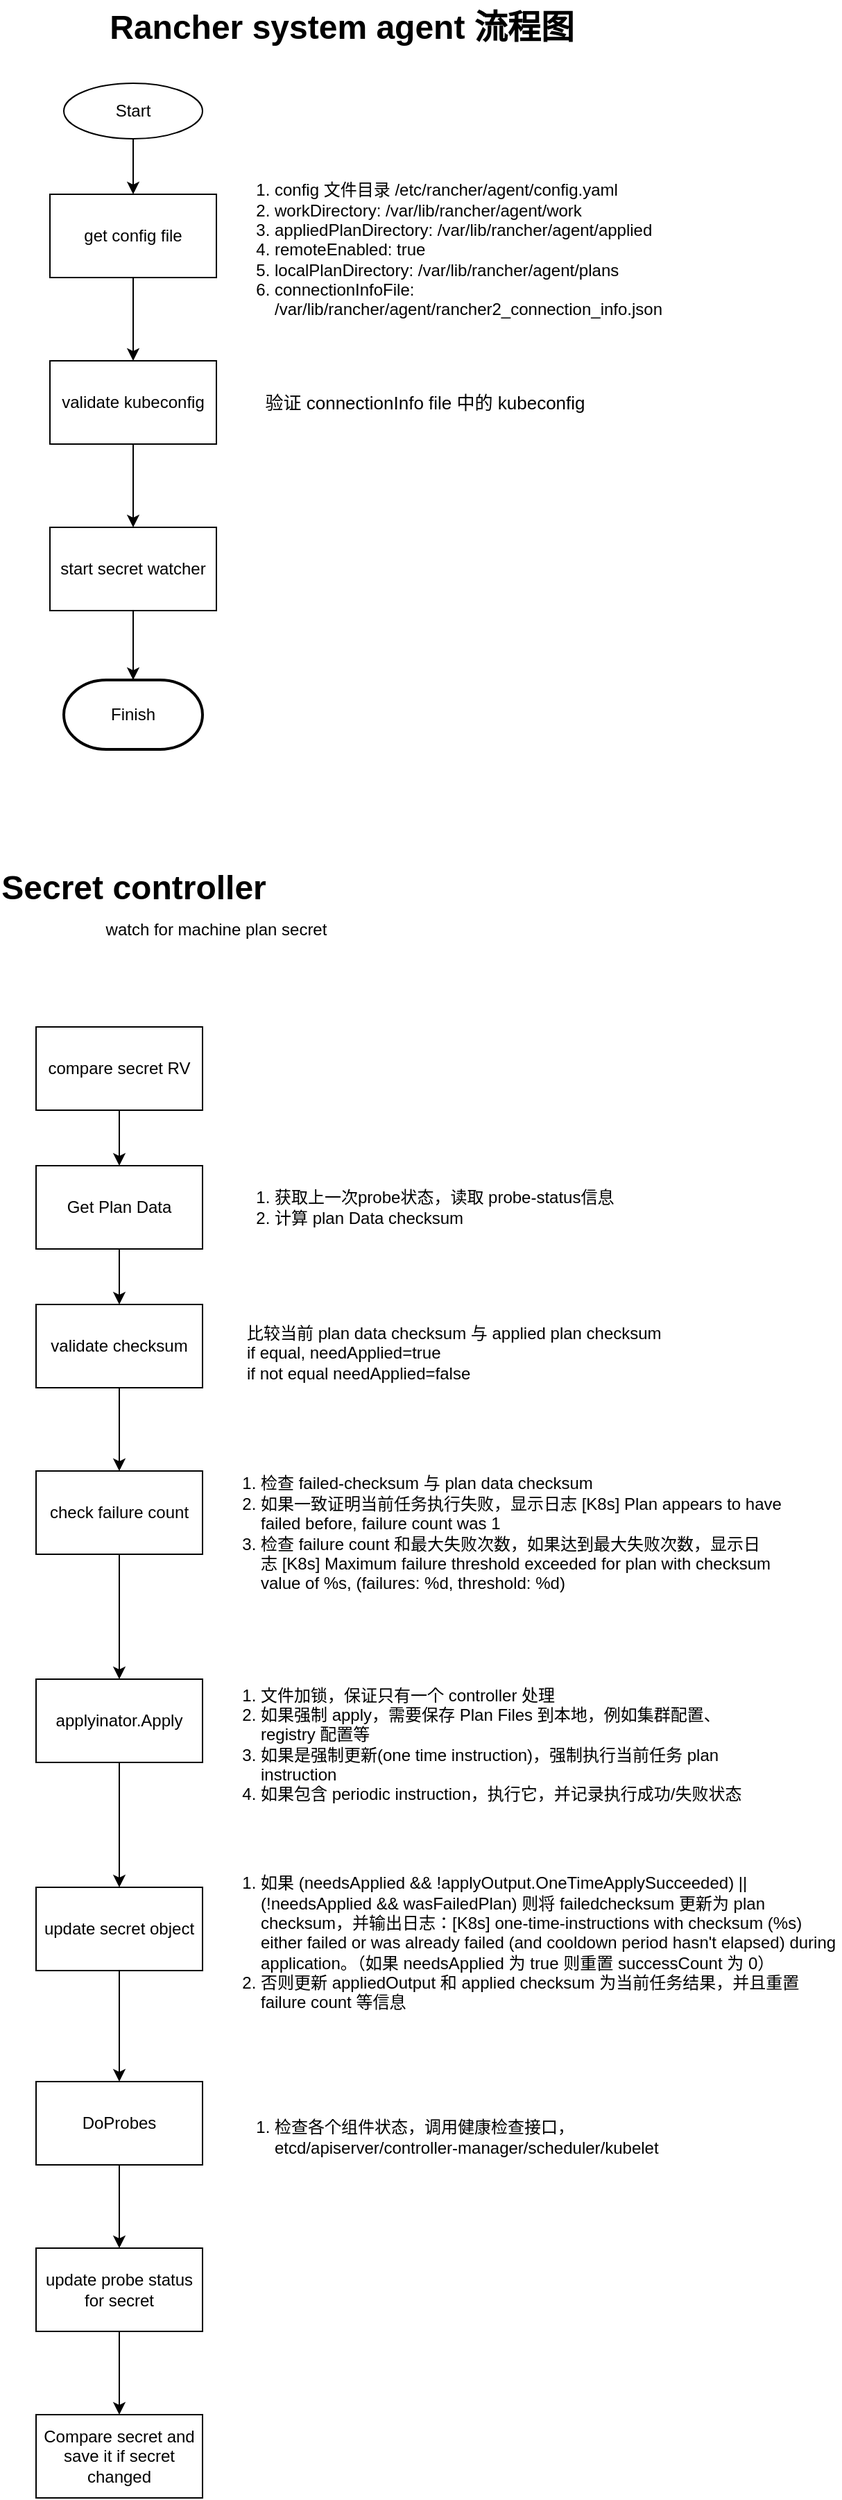 <mxfile version="28.2.5">
  <diagram name="第 1 页" id="AM9eF5ogwX_ygMOq-xcs">
    <mxGraphModel dx="1426" dy="840" grid="1" gridSize="10" guides="1" tooltips="1" connect="1" arrows="1" fold="1" page="1" pageScale="1" pageWidth="827" pageHeight="1169" math="0" shadow="0">
      <root>
        <mxCell id="0" />
        <mxCell id="1" parent="0" />
        <mxCell id="rDZwp7cy9u6FYm0BeWe7-4" value="" style="edgeStyle=orthogonalEdgeStyle;rounded=0;orthogonalLoop=1;jettySize=auto;html=1;" parent="1" source="rDZwp7cy9u6FYm0BeWe7-1" target="rDZwp7cy9u6FYm0BeWe7-2" edge="1">
          <mxGeometry relative="1" as="geometry" />
        </mxCell>
        <mxCell id="rDZwp7cy9u6FYm0BeWe7-1" value="Start" style="ellipse;whiteSpace=wrap;html=1;" parent="1" vertex="1">
          <mxGeometry x="130" y="80" width="100" height="40" as="geometry" />
        </mxCell>
        <mxCell id="rDZwp7cy9u6FYm0BeWe7-6" value="" style="edgeStyle=orthogonalEdgeStyle;rounded=0;orthogonalLoop=1;jettySize=auto;html=1;" parent="1" source="rDZwp7cy9u6FYm0BeWe7-2" target="rDZwp7cy9u6FYm0BeWe7-5" edge="1">
          <mxGeometry relative="1" as="geometry" />
        </mxCell>
        <mxCell id="rDZwp7cy9u6FYm0BeWe7-2" value="get config file" style="rounded=0;whiteSpace=wrap;html=1;" parent="1" vertex="1">
          <mxGeometry x="120" y="160" width="120" height="60" as="geometry" />
        </mxCell>
        <mxCell id="rDZwp7cy9u6FYm0BeWe7-3" value="&lt;ol&gt;&lt;li&gt;config 文件目录 /etc/rancher/agent/config.yaml&lt;/li&gt;&lt;li&gt;workDirectory: /var/lib/rancher/agent/work&lt;/li&gt;&lt;li&gt;appliedPlanDirectory: /var/lib/rancher/agent/applied&lt;/li&gt;&lt;li&gt;remoteEnabled: true&lt;/li&gt;&lt;li&gt;localPlanDirectory: /var/lib/rancher/agent/plans&lt;/li&gt;&lt;li&gt;connectionInfoFile: /var/lib/rancher/agent/rancher2_connection_info.json&lt;/li&gt;&lt;/ol&gt;" style="text;strokeColor=none;fillColor=none;html=1;whiteSpace=wrap;verticalAlign=middle;overflow=hidden;" parent="1" vertex="1">
          <mxGeometry x="240" y="130" width="406" height="140" as="geometry" />
        </mxCell>
        <mxCell id="rDZwp7cy9u6FYm0BeWe7-9" value="" style="edgeStyle=orthogonalEdgeStyle;rounded=0;orthogonalLoop=1;jettySize=auto;html=1;" parent="1" source="rDZwp7cy9u6FYm0BeWe7-5" target="rDZwp7cy9u6FYm0BeWe7-8" edge="1">
          <mxGeometry relative="1" as="geometry" />
        </mxCell>
        <mxCell id="rDZwp7cy9u6FYm0BeWe7-5" value="validate kubeconfig" style="rounded=0;whiteSpace=wrap;html=1;" parent="1" vertex="1">
          <mxGeometry x="120" y="280" width="120" height="60" as="geometry" />
        </mxCell>
        <mxCell id="rDZwp7cy9u6FYm0BeWe7-7" value="验证 connectionInfo file 中的 kubeconfig" style="text;strokeColor=none;fillColor=none;html=1;fontSize=13;fontStyle=0;verticalAlign=middle;align=center;" parent="1" vertex="1">
          <mxGeometry x="340" y="290" width="100" height="40" as="geometry" />
        </mxCell>
        <mxCell id="rDZwp7cy9u6FYm0BeWe7-11" value="" style="edgeStyle=orthogonalEdgeStyle;rounded=0;orthogonalLoop=1;jettySize=auto;html=1;" parent="1" source="rDZwp7cy9u6FYm0BeWe7-8" target="rDZwp7cy9u6FYm0BeWe7-10" edge="1">
          <mxGeometry relative="1" as="geometry" />
        </mxCell>
        <mxCell id="rDZwp7cy9u6FYm0BeWe7-8" value="start secret watcher" style="rounded=0;whiteSpace=wrap;html=1;" parent="1" vertex="1">
          <mxGeometry x="120" y="400" width="120" height="60" as="geometry" />
        </mxCell>
        <mxCell id="rDZwp7cy9u6FYm0BeWe7-10" value="Finish" style="strokeWidth=2;html=1;shape=mxgraph.flowchart.terminator;whiteSpace=wrap;" parent="1" vertex="1">
          <mxGeometry x="130" y="510" width="100" height="50" as="geometry" />
        </mxCell>
        <mxCell id="5n49ZOiwstDIwW3qJ1-9-1" value="Rancher system agent 流程图" style="text;strokeColor=none;fillColor=none;html=1;fontSize=24;fontStyle=1;verticalAlign=middle;align=center;" vertex="1" parent="1">
          <mxGeometry x="280" y="20" width="100" height="40" as="geometry" />
        </mxCell>
        <mxCell id="5n49ZOiwstDIwW3qJ1-9-2" value="Secret controller" style="text;strokeColor=none;fillColor=none;html=1;fontSize=24;fontStyle=1;verticalAlign=middle;align=center;" vertex="1" parent="1">
          <mxGeometry x="130" y="640" width="100" height="40" as="geometry" />
        </mxCell>
        <UserObject label="&lt;div&gt;watch for machine plan secret&lt;/div&gt;" placeholders="1" name="Variable" id="5n49ZOiwstDIwW3qJ1-9-3">
          <mxCell style="text;html=1;strokeColor=none;fillColor=none;align=center;verticalAlign=middle;whiteSpace=wrap;overflow=hidden;" vertex="1" parent="1">
            <mxGeometry x="110" y="680" width="260" height="20" as="geometry" />
          </mxCell>
        </UserObject>
        <mxCell id="5n49ZOiwstDIwW3qJ1-9-7" value="" style="edgeStyle=orthogonalEdgeStyle;rounded=0;orthogonalLoop=1;jettySize=auto;html=1;" edge="1" parent="1" source="5n49ZOiwstDIwW3qJ1-9-4" target="5n49ZOiwstDIwW3qJ1-9-5">
          <mxGeometry relative="1" as="geometry" />
        </mxCell>
        <mxCell id="5n49ZOiwstDIwW3qJ1-9-4" value="compare secret RV" style="rounded=0;whiteSpace=wrap;html=1;" vertex="1" parent="1">
          <mxGeometry x="110" y="760" width="120" height="60" as="geometry" />
        </mxCell>
        <mxCell id="5n49ZOiwstDIwW3qJ1-9-12" value="" style="edgeStyle=orthogonalEdgeStyle;rounded=0;orthogonalLoop=1;jettySize=auto;html=1;" edge="1" parent="1" source="5n49ZOiwstDIwW3qJ1-9-5" target="5n49ZOiwstDIwW3qJ1-9-11">
          <mxGeometry relative="1" as="geometry" />
        </mxCell>
        <mxCell id="5n49ZOiwstDIwW3qJ1-9-5" value="Get Plan Data" style="rounded=0;whiteSpace=wrap;html=1;" vertex="1" parent="1">
          <mxGeometry x="110" y="860" width="120" height="60" as="geometry" />
        </mxCell>
        <mxCell id="5n49ZOiwstDIwW3qJ1-9-6" value="&lt;ol&gt;&lt;li&gt;获取上一次probe状态，读取 probe-status信息&lt;/li&gt;&lt;li&gt;计算 plan Data checksum&lt;/li&gt;&lt;/ol&gt;" style="text;strokeColor=none;fillColor=none;html=1;whiteSpace=wrap;verticalAlign=middle;overflow=hidden;" vertex="1" parent="1">
          <mxGeometry x="240" y="850" width="440" height="80" as="geometry" />
        </mxCell>
        <UserObject label="比较当前 plan data checksum 与 applied plan checksum&lt;div&gt;&lt;div&gt;if equal, needApplied=true&lt;/div&gt;&lt;div&gt;if not equal needApplied=false&lt;/div&gt;&lt;/div&gt;" placeholders="1" name="Variable" id="5n49ZOiwstDIwW3qJ1-9-9">
          <mxCell style="text;html=1;strokeColor=none;fillColor=none;align=left;verticalAlign=middle;whiteSpace=wrap;overflow=hidden;" vertex="1" parent="1">
            <mxGeometry x="260" y="960" width="420" height="70" as="geometry" />
          </mxCell>
        </UserObject>
        <mxCell id="5n49ZOiwstDIwW3qJ1-9-15" value="" style="edgeStyle=orthogonalEdgeStyle;rounded=0;orthogonalLoop=1;jettySize=auto;html=1;" edge="1" parent="1" source="5n49ZOiwstDIwW3qJ1-9-11" target="5n49ZOiwstDIwW3qJ1-9-13">
          <mxGeometry relative="1" as="geometry" />
        </mxCell>
        <mxCell id="5n49ZOiwstDIwW3qJ1-9-11" value="validate checksum" style="rounded=0;whiteSpace=wrap;html=1;" vertex="1" parent="1">
          <mxGeometry x="110" y="960" width="120" height="60" as="geometry" />
        </mxCell>
        <mxCell id="5n49ZOiwstDIwW3qJ1-9-17" value="" style="edgeStyle=orthogonalEdgeStyle;rounded=0;orthogonalLoop=1;jettySize=auto;html=1;" edge="1" parent="1" source="5n49ZOiwstDIwW3qJ1-9-13" target="5n49ZOiwstDIwW3qJ1-9-16">
          <mxGeometry relative="1" as="geometry" />
        </mxCell>
        <mxCell id="5n49ZOiwstDIwW3qJ1-9-13" value="check failure count" style="rounded=0;whiteSpace=wrap;html=1;" vertex="1" parent="1">
          <mxGeometry x="110" y="1080" width="120" height="60" as="geometry" />
        </mxCell>
        <mxCell id="5n49ZOiwstDIwW3qJ1-9-14" value="&lt;ol&gt;&lt;li&gt;检查 failed-checksum 与 plan data checksum&lt;/li&gt;&lt;li&gt;如果一致证明当前任务执行失败，显示日志 [K8s] Plan appears to have failed before, failure count was 1&lt;/li&gt;&lt;li&gt;检查 failure count 和最大失败次数，如果达到最大失败次数，显示日志&amp;nbsp;[K8s] Maximum failure threshold exceeded for plan with checksum value of %s, (failures: %d, threshold: %d)&lt;/li&gt;&lt;/ol&gt;" style="text;strokeColor=none;fillColor=none;html=1;whiteSpace=wrap;verticalAlign=middle;overflow=hidden;" vertex="1" parent="1">
          <mxGeometry x="230" y="1050" width="440" height="150" as="geometry" />
        </mxCell>
        <mxCell id="5n49ZOiwstDIwW3qJ1-9-20" value="" style="edgeStyle=orthogonalEdgeStyle;rounded=0;orthogonalLoop=1;jettySize=auto;html=1;" edge="1" parent="1" source="5n49ZOiwstDIwW3qJ1-9-16" target="5n49ZOiwstDIwW3qJ1-9-19">
          <mxGeometry relative="1" as="geometry" />
        </mxCell>
        <mxCell id="5n49ZOiwstDIwW3qJ1-9-16" value="applyinator.Apply" style="rounded=0;whiteSpace=wrap;html=1;" vertex="1" parent="1">
          <mxGeometry x="110" y="1230" width="120" height="60" as="geometry" />
        </mxCell>
        <mxCell id="5n49ZOiwstDIwW3qJ1-9-18" value="&lt;ol&gt;&lt;li&gt;文件加锁，保证只有一个 controller 处理&lt;/li&gt;&lt;li&gt;如果强制 apply，需要保存 Plan Files 到本地，例如集群配置、registry 配置等&lt;/li&gt;&lt;li&gt;如果是强制更新(one time instruction)，强制执行当前任务 plan instruction&lt;/li&gt;&lt;li&gt;如果包含 periodic instruction，执行它，并记录执行成功/失败状态&lt;/li&gt;&lt;/ol&gt;" style="text;strokeColor=none;fillColor=none;html=1;whiteSpace=wrap;verticalAlign=middle;overflow=hidden;" vertex="1" parent="1">
          <mxGeometry x="230" y="1220" width="410" height="110" as="geometry" />
        </mxCell>
        <mxCell id="5n49ZOiwstDIwW3qJ1-9-23" value="" style="edgeStyle=orthogonalEdgeStyle;rounded=0;orthogonalLoop=1;jettySize=auto;html=1;" edge="1" parent="1" source="5n49ZOiwstDIwW3qJ1-9-19" target="5n49ZOiwstDIwW3qJ1-9-22">
          <mxGeometry relative="1" as="geometry" />
        </mxCell>
        <mxCell id="5n49ZOiwstDIwW3qJ1-9-19" value="update secret object" style="rounded=0;whiteSpace=wrap;html=1;" vertex="1" parent="1">
          <mxGeometry x="110" y="1380" width="120" height="60" as="geometry" />
        </mxCell>
        <mxCell id="5n49ZOiwstDIwW3qJ1-9-21" value="&lt;ol&gt;&lt;li&gt;如果&amp;nbsp;(needsApplied &amp;amp;&amp;amp; !applyOutput.OneTimeApplySucceeded) || (!needsApplied &amp;amp;&amp;amp; wasFailedPlan) 则将 failedchecksum 更新为 plan checksum，并输出日志：[K8s] one-time-instructions with checksum (%s) either failed or was already failed (and cooldown period hasn&#39;t elapsed) during application。（如果 needsApplied 为 true 则重置 successCount 为 0）&lt;/li&gt;&lt;li&gt;否则更新 appliedOutput 和 applied checksum 为当前任务结果，并且重置 failure count 等信息&lt;/li&gt;&lt;/ol&gt;" style="text;strokeColor=none;fillColor=none;html=1;whiteSpace=wrap;verticalAlign=middle;overflow=hidden;" vertex="1" parent="1">
          <mxGeometry x="230" y="1350" width="460" height="140" as="geometry" />
        </mxCell>
        <mxCell id="5n49ZOiwstDIwW3qJ1-9-25" value="" style="edgeStyle=orthogonalEdgeStyle;rounded=0;orthogonalLoop=1;jettySize=auto;html=1;" edge="1" parent="1" source="5n49ZOiwstDIwW3qJ1-9-22" target="5n49ZOiwstDIwW3qJ1-9-24">
          <mxGeometry relative="1" as="geometry" />
        </mxCell>
        <mxCell id="5n49ZOiwstDIwW3qJ1-9-22" value="DoProbes" style="rounded=0;whiteSpace=wrap;html=1;" vertex="1" parent="1">
          <mxGeometry x="110" y="1520" width="120" height="60" as="geometry" />
        </mxCell>
        <mxCell id="5n49ZOiwstDIwW3qJ1-9-27" value="" style="edgeStyle=orthogonalEdgeStyle;rounded=0;orthogonalLoop=1;jettySize=auto;html=1;" edge="1" parent="1" source="5n49ZOiwstDIwW3qJ1-9-24" target="5n49ZOiwstDIwW3qJ1-9-26">
          <mxGeometry relative="1" as="geometry" />
        </mxCell>
        <mxCell id="5n49ZOiwstDIwW3qJ1-9-24" value="update probe status for secret" style="rounded=0;whiteSpace=wrap;html=1;" vertex="1" parent="1">
          <mxGeometry x="110" y="1640" width="120" height="60" as="geometry" />
        </mxCell>
        <mxCell id="5n49ZOiwstDIwW3qJ1-9-26" value="Compare secret and save it if secret changed" style="rounded=0;whiteSpace=wrap;html=1;" vertex="1" parent="1">
          <mxGeometry x="110" y="1760" width="120" height="60" as="geometry" />
        </mxCell>
        <mxCell id="5n49ZOiwstDIwW3qJ1-9-28" value="&lt;ol&gt;&lt;li&gt;检查各个组件状态，调用健康检查接口，etcd/apiserver/controller-manager/scheduler/kubelet&lt;/li&gt;&lt;/ol&gt;" style="text;strokeColor=none;fillColor=none;html=1;whiteSpace=wrap;verticalAlign=middle;overflow=hidden;" vertex="1" parent="1">
          <mxGeometry x="240" y="1520" width="390" height="80" as="geometry" />
        </mxCell>
      </root>
    </mxGraphModel>
  </diagram>
</mxfile>
